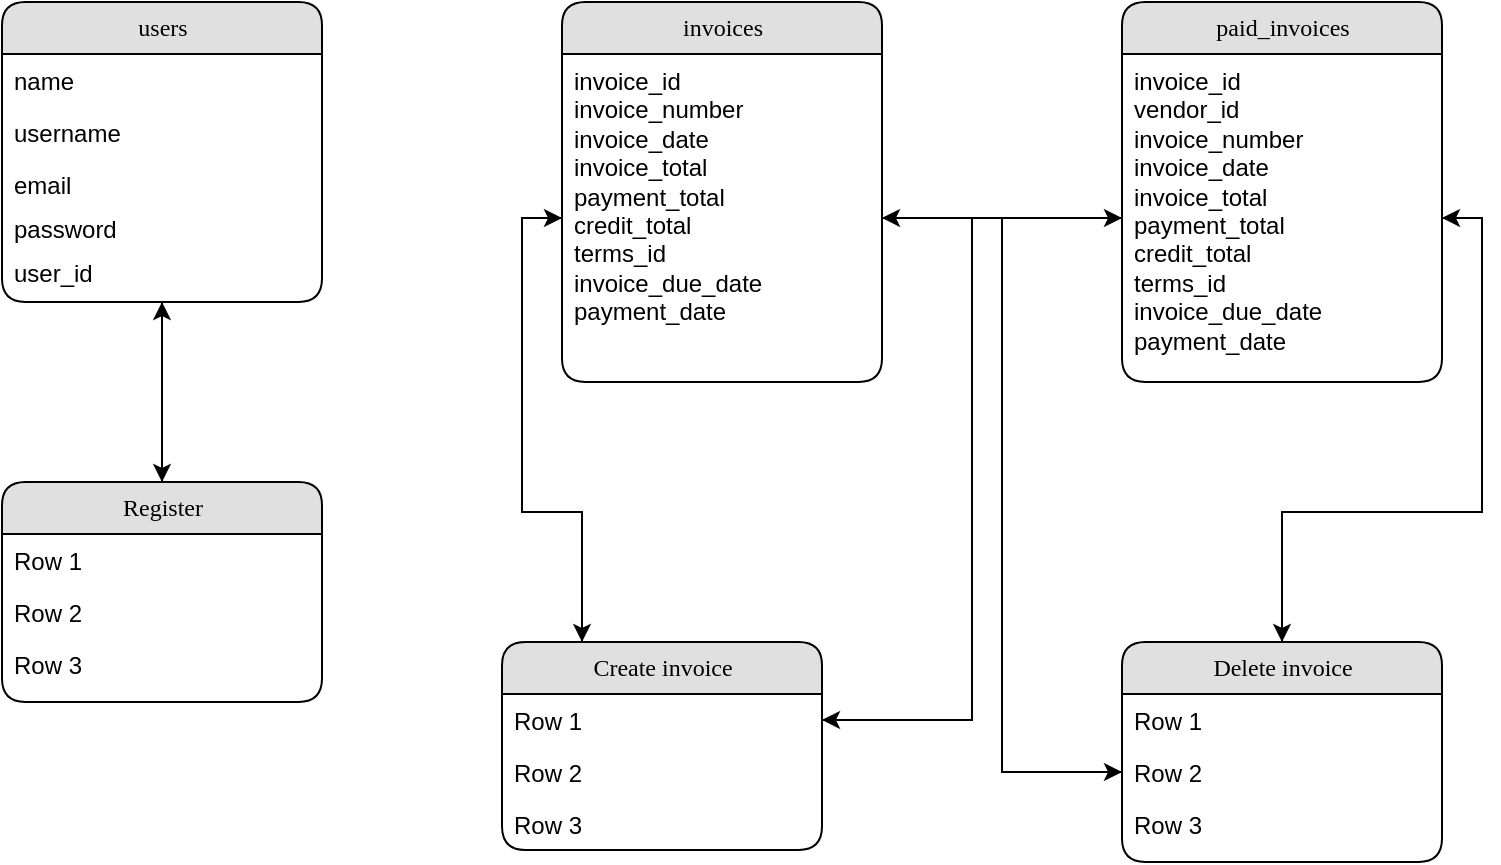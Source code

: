<mxfile version="24.2.1" type="github">
  <diagram name="Page-1" id="b520641d-4fe3-3701-9064-5fc419738815">
    <mxGraphModel dx="1461" dy="634" grid="1" gridSize="10" guides="1" tooltips="1" connect="1" arrows="1" fold="1" page="1" pageScale="1" pageWidth="1100" pageHeight="850" background="none" math="0" shadow="0">
      <root>
        <mxCell id="0" />
        <mxCell id="1" parent="0" />
        <mxCell id="zgsYTbP-xn5EILzJad9z-17" style="edgeStyle=orthogonalEdgeStyle;rounded=0;orthogonalLoop=1;jettySize=auto;html=1;exitX=0.5;exitY=1;exitDx=0;exitDy=0;entryX=0.5;entryY=0;entryDx=0;entryDy=0;" edge="1" parent="1" source="21ea969265ad0168-6" target="zgsYTbP-xn5EILzJad9z-1">
          <mxGeometry relative="1" as="geometry" />
        </mxCell>
        <mxCell id="21ea969265ad0168-6" value="&lt;div style=&quot;forced-color-adjust: none;&quot;&gt;users&lt;/div&gt;" style="swimlane;html=1;fontStyle=0;childLayout=stackLayout;horizontal=1;startSize=26;fillColor=#e0e0e0;horizontalStack=0;resizeParent=1;resizeLast=0;collapsible=1;marginBottom=0;swimlaneFillColor=#ffffff;align=center;rounded=1;shadow=0;comic=0;labelBackgroundColor=none;strokeWidth=1;fontFamily=Verdana;fontSize=12" parent="1" vertex="1">
          <mxGeometry x="160" y="40" width="160" height="150" as="geometry">
            <mxRectangle x="160" y="74" width="70" height="30" as="alternateBounds" />
          </mxGeometry>
        </mxCell>
        <mxCell id="21ea969265ad0168-7" value="name" style="text;html=1;strokeColor=none;fillColor=none;spacingLeft=4;spacingRight=4;whiteSpace=wrap;overflow=hidden;rotatable=0;points=[[0,0.5],[1,0.5]];portConstraint=eastwest;" parent="21ea969265ad0168-6" vertex="1">
          <mxGeometry y="26" width="160" height="26" as="geometry" />
        </mxCell>
        <mxCell id="21ea969265ad0168-8" value="username" style="text;html=1;strokeColor=none;fillColor=none;spacingLeft=4;spacingRight=4;whiteSpace=wrap;overflow=hidden;rotatable=0;points=[[0,0.5],[1,0.5]];portConstraint=eastwest;" parent="21ea969265ad0168-6" vertex="1">
          <mxGeometry y="52" width="160" height="26" as="geometry" />
        </mxCell>
        <mxCell id="21ea969265ad0168-9" value="&lt;div&gt;email&lt;div&gt;&lt;br&gt;&lt;/div&gt;&lt;/div&gt;" style="text;html=1;strokeColor=none;fillColor=none;spacingLeft=4;spacingRight=4;whiteSpace=wrap;overflow=hidden;rotatable=0;points=[[0,0.5],[1,0.5]];portConstraint=eastwest;" parent="21ea969265ad0168-6" vertex="1">
          <mxGeometry y="78" width="160" height="22" as="geometry" />
        </mxCell>
        <mxCell id="_AwHutVJ16rK8L6297I9-1" value="&lt;div&gt;&lt;div&gt;password&lt;/div&gt;&lt;/div&gt;" style="text;html=1;strokeColor=none;fillColor=none;spacingLeft=4;spacingRight=4;whiteSpace=wrap;overflow=hidden;rotatable=0;points=[[0,0.5],[1,0.5]];portConstraint=eastwest;" parent="21ea969265ad0168-6" vertex="1">
          <mxGeometry y="100" width="160" height="22" as="geometry" />
        </mxCell>
        <mxCell id="_AwHutVJ16rK8L6297I9-2" value="&lt;div&gt;&lt;div&gt;user_id&lt;/div&gt;&lt;/div&gt;" style="text;html=1;strokeColor=none;fillColor=none;spacingLeft=4;spacingRight=4;whiteSpace=wrap;overflow=hidden;rotatable=0;points=[[0,0.5],[1,0.5]];portConstraint=eastwest;" parent="21ea969265ad0168-6" vertex="1">
          <mxGeometry y="122" width="160" height="22" as="geometry" />
        </mxCell>
        <mxCell id="21ea969265ad0168-10" value="invoices" style="swimlane;html=1;fontStyle=0;childLayout=stackLayout;horizontal=1;startSize=26;fillColor=#e0e0e0;horizontalStack=0;resizeParent=1;resizeLast=0;collapsible=1;marginBottom=0;swimlaneFillColor=#ffffff;align=center;rounded=1;shadow=0;comic=0;labelBackgroundColor=none;strokeWidth=1;fontFamily=Verdana;fontSize=12" parent="1" vertex="1">
          <mxGeometry x="440" y="40" width="160" height="190" as="geometry" />
        </mxCell>
        <mxCell id="21ea969265ad0168-11" value="invoice_id&lt;div&gt;invoice_number&lt;/div&gt;&lt;div&gt;invoice_date&lt;br&gt;invoice_total&lt;br&gt;payment_total&lt;/div&gt;&lt;div&gt;&lt;div&gt;credit_total&lt;/div&gt;&lt;div&gt;terms_id&lt;/div&gt;&lt;div&gt;invoice_due_date&lt;/div&gt;&lt;div&gt;payment_date&lt;/div&gt;&lt;/div&gt;" style="text;html=1;strokeColor=none;fillColor=none;spacingLeft=4;spacingRight=4;whiteSpace=wrap;overflow=hidden;rotatable=0;points=[[0,0.5],[1,0.5]];portConstraint=eastwest;" parent="21ea969265ad0168-10" vertex="1">
          <mxGeometry y="26" width="160" height="164" as="geometry" />
        </mxCell>
        <mxCell id="zgsYTbP-xn5EILzJad9z-11" style="edgeStyle=orthogonalEdgeStyle;rounded=0;orthogonalLoop=1;jettySize=auto;html=1;exitX=0.5;exitY=0;exitDx=0;exitDy=0;" edge="1" parent="1" source="21ea969265ad0168-14" target="_AwHutVJ16rK8L6297I9-4">
          <mxGeometry relative="1" as="geometry" />
        </mxCell>
        <mxCell id="21ea969265ad0168-14" value="Delete invoice" style="swimlane;html=1;fontStyle=0;childLayout=stackLayout;horizontal=1;startSize=26;fillColor=#e0e0e0;horizontalStack=0;resizeParent=1;resizeLast=0;collapsible=1;marginBottom=0;swimlaneFillColor=#ffffff;align=center;rounded=1;shadow=0;comic=0;labelBackgroundColor=none;strokeWidth=1;fontFamily=Verdana;fontSize=12" parent="1" vertex="1">
          <mxGeometry x="720" y="360" width="160" height="110" as="geometry" />
        </mxCell>
        <mxCell id="21ea969265ad0168-15" value="Row 1" style="text;html=1;strokeColor=none;fillColor=none;spacingLeft=4;spacingRight=4;whiteSpace=wrap;overflow=hidden;rotatable=0;points=[[0,0.5],[1,0.5]];portConstraint=eastwest;" parent="21ea969265ad0168-14" vertex="1">
          <mxGeometry y="26" width="160" height="26" as="geometry" />
        </mxCell>
        <mxCell id="21ea969265ad0168-16" value="Row 2" style="text;html=1;strokeColor=none;fillColor=none;spacingLeft=4;spacingRight=4;whiteSpace=wrap;overflow=hidden;rotatable=0;points=[[0,0.5],[1,0.5]];portConstraint=eastwest;" parent="21ea969265ad0168-14" vertex="1">
          <mxGeometry y="52" width="160" height="26" as="geometry" />
        </mxCell>
        <mxCell id="21ea969265ad0168-17" value="Row 3" style="text;html=1;strokeColor=none;fillColor=none;spacingLeft=4;spacingRight=4;whiteSpace=wrap;overflow=hidden;rotatable=0;points=[[0,0.5],[1,0.5]];portConstraint=eastwest;" parent="21ea969265ad0168-14" vertex="1">
          <mxGeometry y="78" width="160" height="26" as="geometry" />
        </mxCell>
        <mxCell id="_AwHutVJ16rK8L6297I9-3" value="paid_invoices" style="swimlane;html=1;fontStyle=0;childLayout=stackLayout;horizontal=1;startSize=26;fillColor=#e0e0e0;horizontalStack=0;resizeParent=1;resizeLast=0;collapsible=1;marginBottom=0;swimlaneFillColor=#ffffff;align=center;rounded=1;shadow=0;comic=0;labelBackgroundColor=none;strokeWidth=1;fontFamily=Verdana;fontSize=12" parent="1" vertex="1">
          <mxGeometry x="720" y="40" width="160" height="190" as="geometry" />
        </mxCell>
        <mxCell id="_AwHutVJ16rK8L6297I9-4" value="invoice_id&lt;div&gt;vendor_id&lt;br&gt;&lt;div&gt;invoice_number&lt;/div&gt;&lt;div&gt;invoice_date&lt;br&gt;invoice_total&lt;br&gt;payment_total&lt;/div&gt;&lt;div&gt;credit_total&lt;/div&gt;&lt;div&gt;terms_id&lt;/div&gt;&lt;div&gt;invoice_due_date&lt;/div&gt;&lt;div&gt;payment_date&lt;/div&gt;&lt;/div&gt;" style="text;html=1;strokeColor=none;fillColor=none;spacingLeft=4;spacingRight=4;whiteSpace=wrap;overflow=hidden;rotatable=0;points=[[0,0.5],[1,0.5]];portConstraint=eastwest;" parent="_AwHutVJ16rK8L6297I9-3" vertex="1">
          <mxGeometry y="26" width="160" height="164" as="geometry" />
        </mxCell>
        <mxCell id="zgsYTbP-xn5EILzJad9z-5" style="edgeStyle=orthogonalEdgeStyle;rounded=0;orthogonalLoop=1;jettySize=auto;html=1;exitX=0.25;exitY=0;exitDx=0;exitDy=0;entryX=0;entryY=0.5;entryDx=0;entryDy=0;" edge="1" parent="1" source="_AwHutVJ16rK8L6297I9-9" target="21ea969265ad0168-11">
          <mxGeometry relative="1" as="geometry" />
        </mxCell>
        <mxCell id="_AwHutVJ16rK8L6297I9-9" value="Create invoice" style="swimlane;html=1;fontStyle=0;childLayout=stackLayout;horizontal=1;startSize=26;fillColor=#e0e0e0;horizontalStack=0;resizeParent=1;resizeLast=0;collapsible=1;marginBottom=0;swimlaneFillColor=#ffffff;align=center;rounded=1;shadow=0;comic=0;labelBackgroundColor=none;strokeWidth=1;fontFamily=Verdana;fontSize=12" parent="1" vertex="1">
          <mxGeometry x="410" y="360" width="160" height="104" as="geometry" />
        </mxCell>
        <mxCell id="_AwHutVJ16rK8L6297I9-10" value="Row 1" style="text;html=1;strokeColor=none;fillColor=none;spacingLeft=4;spacingRight=4;whiteSpace=wrap;overflow=hidden;rotatable=0;points=[[0,0.5],[1,0.5]];portConstraint=eastwest;" parent="_AwHutVJ16rK8L6297I9-9" vertex="1">
          <mxGeometry y="26" width="160" height="26" as="geometry" />
        </mxCell>
        <mxCell id="_AwHutVJ16rK8L6297I9-11" value="Row 2" style="text;html=1;strokeColor=none;fillColor=none;spacingLeft=4;spacingRight=4;whiteSpace=wrap;overflow=hidden;rotatable=0;points=[[0,0.5],[1,0.5]];portConstraint=eastwest;" parent="_AwHutVJ16rK8L6297I9-9" vertex="1">
          <mxGeometry y="52" width="160" height="26" as="geometry" />
        </mxCell>
        <mxCell id="_AwHutVJ16rK8L6297I9-12" value="Row 3" style="text;html=1;strokeColor=none;fillColor=none;spacingLeft=4;spacingRight=4;whiteSpace=wrap;overflow=hidden;rotatable=0;points=[[0,0.5],[1,0.5]];portConstraint=eastwest;" parent="_AwHutVJ16rK8L6297I9-9" vertex="1">
          <mxGeometry y="78" width="160" height="26" as="geometry" />
        </mxCell>
        <mxCell id="zgsYTbP-xn5EILzJad9z-15" style="edgeStyle=orthogonalEdgeStyle;rounded=0;orthogonalLoop=1;jettySize=auto;html=1;exitX=0.5;exitY=0;exitDx=0;exitDy=0;" edge="1" parent="1" source="zgsYTbP-xn5EILzJad9z-1">
          <mxGeometry relative="1" as="geometry">
            <mxPoint x="240" y="290" as="targetPoint" />
          </mxGeometry>
        </mxCell>
        <mxCell id="zgsYTbP-xn5EILzJad9z-16" style="edgeStyle=orthogonalEdgeStyle;rounded=0;orthogonalLoop=1;jettySize=auto;html=1;exitX=0.5;exitY=0;exitDx=0;exitDy=0;entryX=0.5;entryY=1;entryDx=0;entryDy=0;" edge="1" parent="1" source="zgsYTbP-xn5EILzJad9z-1" target="21ea969265ad0168-6">
          <mxGeometry relative="1" as="geometry" />
        </mxCell>
        <mxCell id="zgsYTbP-xn5EILzJad9z-1" value="Register" style="swimlane;html=1;fontStyle=0;childLayout=stackLayout;horizontal=1;startSize=26;fillColor=#e0e0e0;horizontalStack=0;resizeParent=1;resizeLast=0;collapsible=1;marginBottom=0;swimlaneFillColor=#ffffff;align=center;rounded=1;shadow=0;comic=0;labelBackgroundColor=none;strokeWidth=1;fontFamily=Verdana;fontSize=12" vertex="1" parent="1">
          <mxGeometry x="160" y="280" width="160" height="110" as="geometry" />
        </mxCell>
        <mxCell id="zgsYTbP-xn5EILzJad9z-2" value="Row 1" style="text;html=1;strokeColor=none;fillColor=none;spacingLeft=4;spacingRight=4;whiteSpace=wrap;overflow=hidden;rotatable=0;points=[[0,0.5],[1,0.5]];portConstraint=eastwest;" vertex="1" parent="zgsYTbP-xn5EILzJad9z-1">
          <mxGeometry y="26" width="160" height="26" as="geometry" />
        </mxCell>
        <mxCell id="zgsYTbP-xn5EILzJad9z-3" value="Row 2" style="text;html=1;strokeColor=none;fillColor=none;spacingLeft=4;spacingRight=4;whiteSpace=wrap;overflow=hidden;rotatable=0;points=[[0,0.5],[1,0.5]];portConstraint=eastwest;" vertex="1" parent="zgsYTbP-xn5EILzJad9z-1">
          <mxGeometry y="52" width="160" height="26" as="geometry" />
        </mxCell>
        <mxCell id="zgsYTbP-xn5EILzJad9z-4" value="Row 3" style="text;html=1;strokeColor=none;fillColor=none;spacingLeft=4;spacingRight=4;whiteSpace=wrap;overflow=hidden;rotatable=0;points=[[0,0.5],[1,0.5]];portConstraint=eastwest;" vertex="1" parent="zgsYTbP-xn5EILzJad9z-1">
          <mxGeometry y="78" width="160" height="26" as="geometry" />
        </mxCell>
        <mxCell id="zgsYTbP-xn5EILzJad9z-8" style="edgeStyle=orthogonalEdgeStyle;rounded=0;orthogonalLoop=1;jettySize=auto;html=1;exitX=0;exitY=0.5;exitDx=0;exitDy=0;entryX=0.25;entryY=0;entryDx=0;entryDy=0;" edge="1" parent="1" source="21ea969265ad0168-11" target="_AwHutVJ16rK8L6297I9-9">
          <mxGeometry relative="1" as="geometry" />
        </mxCell>
        <mxCell id="zgsYTbP-xn5EILzJad9z-9" style="edgeStyle=orthogonalEdgeStyle;rounded=0;orthogonalLoop=1;jettySize=auto;html=1;exitX=1;exitY=0.5;exitDx=0;exitDy=0;entryX=0;entryY=0.5;entryDx=0;entryDy=0;" edge="1" parent="1" source="21ea969265ad0168-11" target="21ea969265ad0168-16">
          <mxGeometry relative="1" as="geometry" />
        </mxCell>
        <mxCell id="zgsYTbP-xn5EILzJad9z-10" style="edgeStyle=orthogonalEdgeStyle;rounded=0;orthogonalLoop=1;jettySize=auto;html=1;exitX=0;exitY=0.5;exitDx=0;exitDy=0;entryX=1;entryY=0.5;entryDx=0;entryDy=0;" edge="1" parent="1" source="21ea969265ad0168-16" target="21ea969265ad0168-11">
          <mxGeometry relative="1" as="geometry" />
        </mxCell>
        <mxCell id="zgsYTbP-xn5EILzJad9z-12" style="edgeStyle=orthogonalEdgeStyle;rounded=0;orthogonalLoop=1;jettySize=auto;html=1;exitX=1;exitY=0.5;exitDx=0;exitDy=0;" edge="1" parent="1" source="_AwHutVJ16rK8L6297I9-4" target="21ea969265ad0168-14">
          <mxGeometry relative="1" as="geometry" />
        </mxCell>
        <mxCell id="zgsYTbP-xn5EILzJad9z-13" style="edgeStyle=orthogonalEdgeStyle;rounded=0;orthogonalLoop=1;jettySize=auto;html=1;exitX=0;exitY=0.5;exitDx=0;exitDy=0;entryX=1;entryY=0.5;entryDx=0;entryDy=0;" edge="1" parent="1" source="_AwHutVJ16rK8L6297I9-4" target="_AwHutVJ16rK8L6297I9-10">
          <mxGeometry relative="1" as="geometry" />
        </mxCell>
        <mxCell id="zgsYTbP-xn5EILzJad9z-14" style="edgeStyle=orthogonalEdgeStyle;rounded=0;orthogonalLoop=1;jettySize=auto;html=1;exitX=1;exitY=0.5;exitDx=0;exitDy=0;" edge="1" parent="1" source="_AwHutVJ16rK8L6297I9-10" target="_AwHutVJ16rK8L6297I9-4">
          <mxGeometry relative="1" as="geometry" />
        </mxCell>
      </root>
    </mxGraphModel>
  </diagram>
</mxfile>
